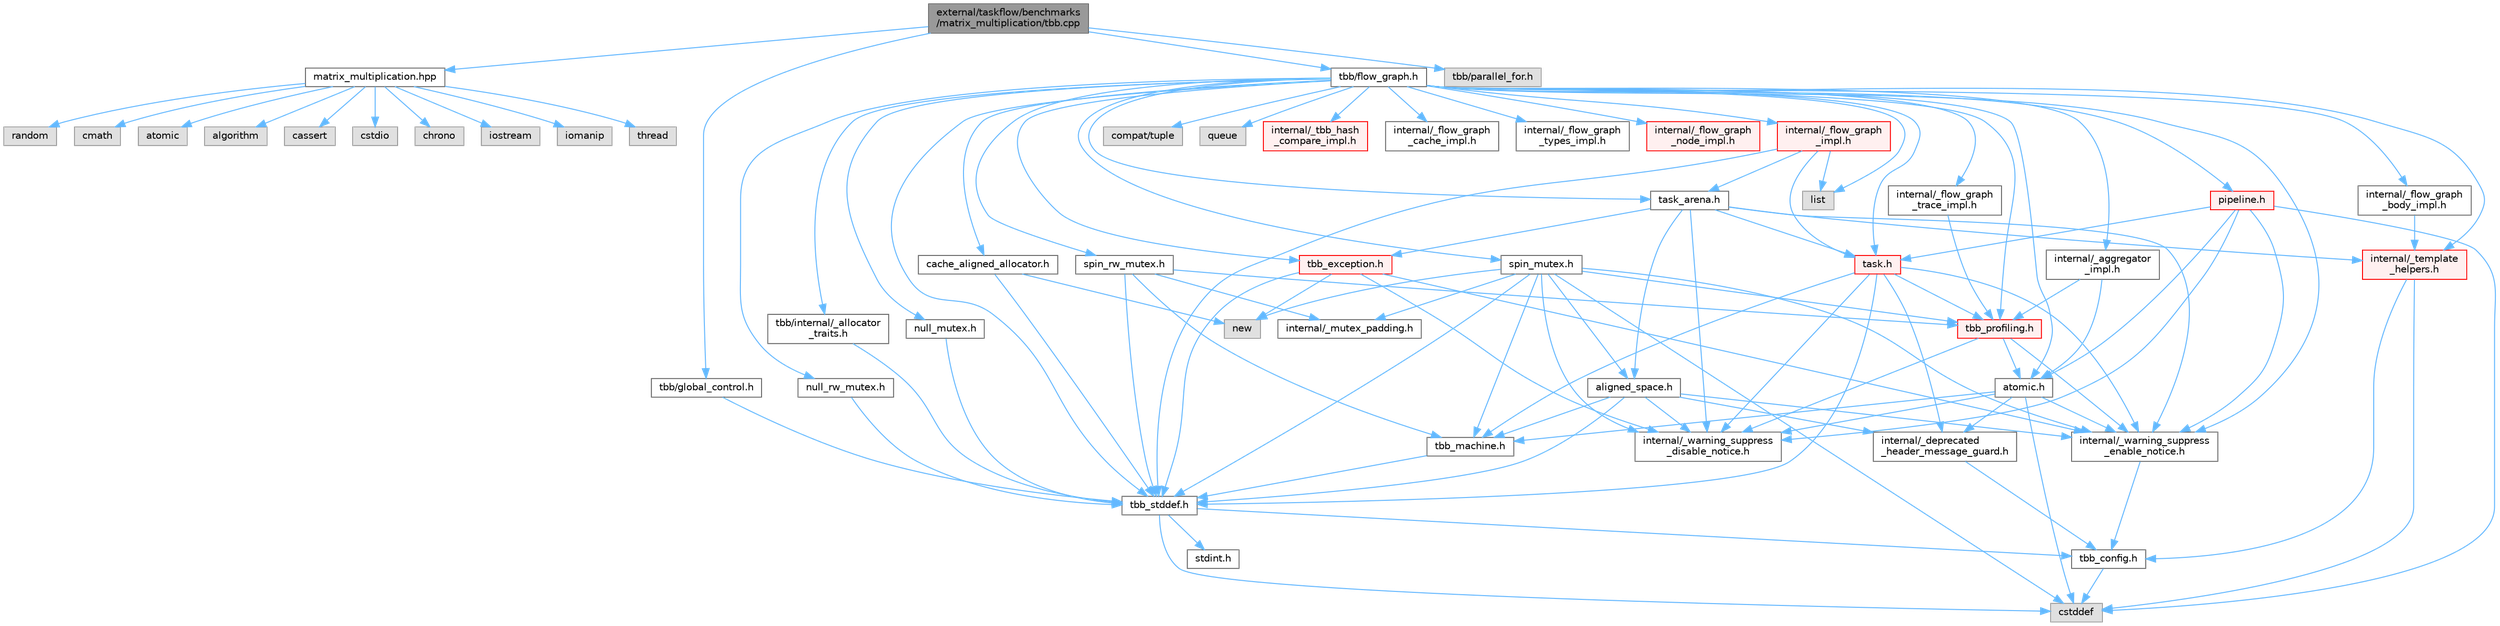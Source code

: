 digraph "external/taskflow/benchmarks/matrix_multiplication/tbb.cpp"
{
 // LATEX_PDF_SIZE
  bgcolor="transparent";
  edge [fontname=Helvetica,fontsize=10,labelfontname=Helvetica,labelfontsize=10];
  node [fontname=Helvetica,fontsize=10,shape=box,height=0.2,width=0.4];
  Node1 [id="Node000001",label="external/taskflow/benchmarks\l/matrix_multiplication/tbb.cpp",height=0.2,width=0.4,color="gray40", fillcolor="grey60", style="filled", fontcolor="black",tooltip=" "];
  Node1 -> Node2 [id="edge1_Node000001_Node000002",color="steelblue1",style="solid",tooltip=" "];
  Node2 [id="Node000002",label="matrix_multiplication.hpp",height=0.2,width=0.4,color="grey40", fillcolor="white", style="filled",URL="$matrix__multiplication_8hpp.html",tooltip=" "];
  Node2 -> Node3 [id="edge2_Node000002_Node000003",color="steelblue1",style="solid",tooltip=" "];
  Node3 [id="Node000003",label="algorithm",height=0.2,width=0.4,color="grey60", fillcolor="#E0E0E0", style="filled",tooltip=" "];
  Node2 -> Node4 [id="edge3_Node000002_Node000004",color="steelblue1",style="solid",tooltip=" "];
  Node4 [id="Node000004",label="cassert",height=0.2,width=0.4,color="grey60", fillcolor="#E0E0E0", style="filled",tooltip=" "];
  Node2 -> Node5 [id="edge4_Node000002_Node000005",color="steelblue1",style="solid",tooltip=" "];
  Node5 [id="Node000005",label="cstdio",height=0.2,width=0.4,color="grey60", fillcolor="#E0E0E0", style="filled",tooltip=" "];
  Node2 -> Node6 [id="edge5_Node000002_Node000006",color="steelblue1",style="solid",tooltip=" "];
  Node6 [id="Node000006",label="chrono",height=0.2,width=0.4,color="grey60", fillcolor="#E0E0E0", style="filled",tooltip=" "];
  Node2 -> Node7 [id="edge6_Node000002_Node000007",color="steelblue1",style="solid",tooltip=" "];
  Node7 [id="Node000007",label="iostream",height=0.2,width=0.4,color="grey60", fillcolor="#E0E0E0", style="filled",tooltip=" "];
  Node2 -> Node8 [id="edge7_Node000002_Node000008",color="steelblue1",style="solid",tooltip=" "];
  Node8 [id="Node000008",label="iomanip",height=0.2,width=0.4,color="grey60", fillcolor="#E0E0E0", style="filled",tooltip=" "];
  Node2 -> Node9 [id="edge8_Node000002_Node000009",color="steelblue1",style="solid",tooltip=" "];
  Node9 [id="Node000009",label="thread",height=0.2,width=0.4,color="grey60", fillcolor="#E0E0E0", style="filled",tooltip=" "];
  Node2 -> Node10 [id="edge9_Node000002_Node000010",color="steelblue1",style="solid",tooltip=" "];
  Node10 [id="Node000010",label="random",height=0.2,width=0.4,color="grey60", fillcolor="#E0E0E0", style="filled",tooltip=" "];
  Node2 -> Node11 [id="edge10_Node000002_Node000011",color="steelblue1",style="solid",tooltip=" "];
  Node11 [id="Node000011",label="cmath",height=0.2,width=0.4,color="grey60", fillcolor="#E0E0E0", style="filled",tooltip=" "];
  Node2 -> Node12 [id="edge11_Node000002_Node000012",color="steelblue1",style="solid",tooltip=" "];
  Node12 [id="Node000012",label="atomic",height=0.2,width=0.4,color="grey60", fillcolor="#E0E0E0", style="filled",tooltip=" "];
  Node1 -> Node13 [id="edge12_Node000001_Node000013",color="steelblue1",style="solid",tooltip=" "];
  Node13 [id="Node000013",label="tbb/global_control.h",height=0.2,width=0.4,color="grey40", fillcolor="white", style="filled",URL="$global__control_8h.html",tooltip=" "];
  Node13 -> Node14 [id="edge13_Node000013_Node000014",color="steelblue1",style="solid",tooltip=" "];
  Node14 [id="Node000014",label="tbb_stddef.h",height=0.2,width=0.4,color="grey40", fillcolor="white", style="filled",URL="$tbb__stddef_8h.html",tooltip=" "];
  Node14 -> Node15 [id="edge14_Node000014_Node000015",color="steelblue1",style="solid",tooltip=" "];
  Node15 [id="Node000015",label="tbb_config.h",height=0.2,width=0.4,color="grey40", fillcolor="white", style="filled",URL="$tbb__config_8h.html",tooltip=" "];
  Node15 -> Node16 [id="edge15_Node000015_Node000016",color="steelblue1",style="solid",tooltip=" "];
  Node16 [id="Node000016",label="cstddef",height=0.2,width=0.4,color="grey60", fillcolor="#E0E0E0", style="filled",tooltip=" "];
  Node14 -> Node16 [id="edge16_Node000014_Node000016",color="steelblue1",style="solid",tooltip=" "];
  Node14 -> Node17 [id="edge17_Node000014_Node000017",color="steelblue1",style="solid",tooltip=" "];
  Node17 [id="Node000017",label="stdint.h",height=0.2,width=0.4,color="grey40", fillcolor="white", style="filled",URL="$stdint_8h.html",tooltip=" "];
  Node1 -> Node18 [id="edge18_Node000001_Node000018",color="steelblue1",style="solid",tooltip=" "];
  Node18 [id="Node000018",label="tbb/flow_graph.h",height=0.2,width=0.4,color="grey40", fillcolor="white", style="filled",URL="$flow__graph_8h.html",tooltip="The graph related classes and functions"];
  Node18 -> Node19 [id="edge19_Node000018_Node000019",color="steelblue1",style="solid",tooltip=" "];
  Node19 [id="Node000019",label="internal/_warning_suppress\l_enable_notice.h",height=0.2,width=0.4,color="grey40", fillcolor="white", style="filled",URL="$__warning__suppress__enable__notice_8h.html",tooltip=" "];
  Node19 -> Node15 [id="edge20_Node000019_Node000015",color="steelblue1",style="solid",tooltip=" "];
  Node18 -> Node14 [id="edge21_Node000018_Node000014",color="steelblue1",style="solid",tooltip=" "];
  Node18 -> Node20 [id="edge22_Node000018_Node000020",color="steelblue1",style="solid",tooltip=" "];
  Node20 [id="Node000020",label="atomic.h",height=0.2,width=0.4,color="grey40", fillcolor="white", style="filled",URL="$external_2taskflow_23rd-party_2tbb_2include_2tbb_2atomic_8h.html",tooltip=" "];
  Node20 -> Node21 [id="edge23_Node000020_Node000021",color="steelblue1",style="solid",tooltip=" "];
  Node21 [id="Node000021",label="internal/_deprecated\l_header_message_guard.h",height=0.2,width=0.4,color="grey40", fillcolor="white", style="filled",URL="$__deprecated__header__message__guard_8h.html",tooltip=" "];
  Node21 -> Node15 [id="edge24_Node000021_Node000015",color="steelblue1",style="solid",tooltip=" "];
  Node20 -> Node19 [id="edge25_Node000020_Node000019",color="steelblue1",style="solid",tooltip=" "];
  Node20 -> Node16 [id="edge26_Node000020_Node000016",color="steelblue1",style="solid",tooltip=" "];
  Node20 -> Node22 [id="edge27_Node000020_Node000022",color="steelblue1",style="solid",tooltip=" "];
  Node22 [id="Node000022",label="tbb_machine.h",height=0.2,width=0.4,color="grey40", fillcolor="white", style="filled",URL="$tbb__machine_8h.html",tooltip=" "];
  Node22 -> Node14 [id="edge28_Node000022_Node000014",color="steelblue1",style="solid",tooltip=" "];
  Node20 -> Node23 [id="edge29_Node000020_Node000023",color="steelblue1",style="solid",tooltip=" "];
  Node23 [id="Node000023",label="internal/_warning_suppress\l_disable_notice.h",height=0.2,width=0.4,color="grey40", fillcolor="white", style="filled",URL="$__warning__suppress__disable__notice_8h.html",tooltip=" "];
  Node18 -> Node24 [id="edge30_Node000018_Node000024",color="steelblue1",style="solid",tooltip=" "];
  Node24 [id="Node000024",label="spin_mutex.h",height=0.2,width=0.4,color="grey40", fillcolor="white", style="filled",URL="$external_2taskflow_23rd-party_2tbb_2include_2tbb_2spin__mutex_8h.html",tooltip=" "];
  Node24 -> Node19 [id="edge31_Node000024_Node000019",color="steelblue1",style="solid",tooltip=" "];
  Node24 -> Node16 [id="edge32_Node000024_Node000016",color="steelblue1",style="solid",tooltip=" "];
  Node24 -> Node25 [id="edge33_Node000024_Node000025",color="steelblue1",style="solid",tooltip=" "];
  Node25 [id="Node000025",label="new",height=0.2,width=0.4,color="grey60", fillcolor="#E0E0E0", style="filled",tooltip=" "];
  Node24 -> Node26 [id="edge34_Node000024_Node000026",color="steelblue1",style="solid",tooltip=" "];
  Node26 [id="Node000026",label="aligned_space.h",height=0.2,width=0.4,color="grey40", fillcolor="white", style="filled",URL="$aligned__space_8h.html",tooltip=" "];
  Node26 -> Node21 [id="edge35_Node000026_Node000021",color="steelblue1",style="solid",tooltip=" "];
  Node26 -> Node19 [id="edge36_Node000026_Node000019",color="steelblue1",style="solid",tooltip=" "];
  Node26 -> Node14 [id="edge37_Node000026_Node000014",color="steelblue1",style="solid",tooltip=" "];
  Node26 -> Node22 [id="edge38_Node000026_Node000022",color="steelblue1",style="solid",tooltip=" "];
  Node26 -> Node23 [id="edge39_Node000026_Node000023",color="steelblue1",style="solid",tooltip=" "];
  Node24 -> Node14 [id="edge40_Node000024_Node000014",color="steelblue1",style="solid",tooltip=" "];
  Node24 -> Node22 [id="edge41_Node000024_Node000022",color="steelblue1",style="solid",tooltip=" "];
  Node24 -> Node27 [id="edge42_Node000024_Node000027",color="steelblue1",style="solid",tooltip=" "];
  Node27 [id="Node000027",label="tbb_profiling.h",height=0.2,width=0.4,color="red", fillcolor="#FFF0F0", style="filled",URL="$tbb__profiling_8h.html",tooltip=" "];
  Node27 -> Node19 [id="edge43_Node000027_Node000019",color="steelblue1",style="solid",tooltip=" "];
  Node27 -> Node20 [id="edge44_Node000027_Node000020",color="steelblue1",style="solid",tooltip=" "];
  Node27 -> Node23 [id="edge45_Node000027_Node000023",color="steelblue1",style="solid",tooltip=" "];
  Node24 -> Node29 [id="edge46_Node000024_Node000029",color="steelblue1",style="solid",tooltip=" "];
  Node29 [id="Node000029",label="internal/_mutex_padding.h",height=0.2,width=0.4,color="grey40", fillcolor="white", style="filled",URL="$__mutex__padding_8h.html",tooltip=" "];
  Node24 -> Node23 [id="edge47_Node000024_Node000023",color="steelblue1",style="solid",tooltip=" "];
  Node18 -> Node30 [id="edge48_Node000018_Node000030",color="steelblue1",style="solid",tooltip=" "];
  Node30 [id="Node000030",label="null_mutex.h",height=0.2,width=0.4,color="grey40", fillcolor="white", style="filled",URL="$external_2taskflow_23rd-party_2tbb_2include_2tbb_2null__mutex_8h.html",tooltip=" "];
  Node30 -> Node14 [id="edge49_Node000030_Node000014",color="steelblue1",style="solid",tooltip=" "];
  Node18 -> Node31 [id="edge50_Node000018_Node000031",color="steelblue1",style="solid",tooltip=" "];
  Node31 [id="Node000031",label="spin_rw_mutex.h",height=0.2,width=0.4,color="grey40", fillcolor="white", style="filled",URL="$spin__rw__mutex_8h.html",tooltip=" "];
  Node31 -> Node14 [id="edge51_Node000031_Node000014",color="steelblue1",style="solid",tooltip=" "];
  Node31 -> Node22 [id="edge52_Node000031_Node000022",color="steelblue1",style="solid",tooltip=" "];
  Node31 -> Node27 [id="edge53_Node000031_Node000027",color="steelblue1",style="solid",tooltip=" "];
  Node31 -> Node29 [id="edge54_Node000031_Node000029",color="steelblue1",style="solid",tooltip=" "];
  Node18 -> Node32 [id="edge55_Node000018_Node000032",color="steelblue1",style="solid",tooltip=" "];
  Node32 [id="Node000032",label="null_rw_mutex.h",height=0.2,width=0.4,color="grey40", fillcolor="white", style="filled",URL="$null__rw__mutex_8h.html",tooltip=" "];
  Node32 -> Node14 [id="edge56_Node000032_Node000014",color="steelblue1",style="solid",tooltip=" "];
  Node18 -> Node33 [id="edge57_Node000018_Node000033",color="steelblue1",style="solid",tooltip=" "];
  Node33 [id="Node000033",label="task.h",height=0.2,width=0.4,color="red", fillcolor="#FFF0F0", style="filled",URL="$task_8h.html",tooltip=" "];
  Node33 -> Node21 [id="edge58_Node000033_Node000021",color="steelblue1",style="solid",tooltip=" "];
  Node33 -> Node19 [id="edge59_Node000033_Node000019",color="steelblue1",style="solid",tooltip=" "];
  Node33 -> Node14 [id="edge60_Node000033_Node000014",color="steelblue1",style="solid",tooltip=" "];
  Node33 -> Node22 [id="edge61_Node000033_Node000022",color="steelblue1",style="solid",tooltip=" "];
  Node33 -> Node27 [id="edge62_Node000033_Node000027",color="steelblue1",style="solid",tooltip=" "];
  Node33 -> Node23 [id="edge63_Node000033_Node000023",color="steelblue1",style="solid",tooltip=" "];
  Node18 -> Node35 [id="edge64_Node000018_Node000035",color="steelblue1",style="solid",tooltip=" "];
  Node35 [id="Node000035",label="cache_aligned_allocator.h",height=0.2,width=0.4,color="grey40", fillcolor="white", style="filled",URL="$cache__aligned__allocator_8h.html",tooltip=" "];
  Node35 -> Node25 [id="edge65_Node000035_Node000025",color="steelblue1",style="solid",tooltip=" "];
  Node35 -> Node14 [id="edge66_Node000035_Node000014",color="steelblue1",style="solid",tooltip=" "];
  Node18 -> Node36 [id="edge67_Node000018_Node000036",color="steelblue1",style="solid",tooltip=" "];
  Node36 [id="Node000036",label="tbb_exception.h",height=0.2,width=0.4,color="red", fillcolor="#FFF0F0", style="filled",URL="$tbb__exception_8h.html",tooltip=" "];
  Node36 -> Node19 [id="edge68_Node000036_Node000019",color="steelblue1",style="solid",tooltip=" "];
  Node36 -> Node14 [id="edge69_Node000036_Node000014",color="steelblue1",style="solid",tooltip=" "];
  Node36 -> Node25 [id="edge70_Node000036_Node000025",color="steelblue1",style="solid",tooltip=" "];
  Node36 -> Node23 [id="edge71_Node000036_Node000023",color="steelblue1",style="solid",tooltip=" "];
  Node18 -> Node42 [id="edge72_Node000018_Node000042",color="steelblue1",style="solid",tooltip=" "];
  Node42 [id="Node000042",label="pipeline.h",height=0.2,width=0.4,color="red", fillcolor="#FFF0F0", style="filled",URL="$pipeline_8h.html",tooltip=" "];
  Node42 -> Node19 [id="edge73_Node000042_Node000019",color="steelblue1",style="solid",tooltip=" "];
  Node42 -> Node20 [id="edge74_Node000042_Node000020",color="steelblue1",style="solid",tooltip=" "];
  Node42 -> Node33 [id="edge75_Node000042_Node000033",color="steelblue1",style="solid",tooltip=" "];
  Node42 -> Node16 [id="edge76_Node000042_Node000016",color="steelblue1",style="solid",tooltip=" "];
  Node42 -> Node23 [id="edge77_Node000042_Node000023",color="steelblue1",style="solid",tooltip=" "];
  Node18 -> Node43 [id="edge78_Node000018_Node000043",color="steelblue1",style="solid",tooltip=" "];
  Node43 [id="Node000043",label="internal/_template\l_helpers.h",height=0.2,width=0.4,color="red", fillcolor="#FFF0F0", style="filled",URL="$__template__helpers_8h.html",tooltip=" "];
  Node43 -> Node16 [id="edge79_Node000043_Node000016",color="steelblue1",style="solid",tooltip=" "];
  Node43 -> Node15 [id="edge80_Node000043_Node000015",color="steelblue1",style="solid",tooltip=" "];
  Node18 -> Node45 [id="edge81_Node000018_Node000045",color="steelblue1",style="solid",tooltip=" "];
  Node45 [id="Node000045",label="internal/_aggregator\l_impl.h",height=0.2,width=0.4,color="grey40", fillcolor="white", style="filled",URL="$__aggregator__impl_8h.html",tooltip=" "];
  Node45 -> Node20 [id="edge82_Node000045_Node000020",color="steelblue1",style="solid",tooltip=" "];
  Node45 -> Node27 [id="edge83_Node000045_Node000027",color="steelblue1",style="solid",tooltip=" "];
  Node18 -> Node46 [id="edge84_Node000018_Node000046",color="steelblue1",style="solid",tooltip=" "];
  Node46 [id="Node000046",label="tbb/internal/_allocator\l_traits.h",height=0.2,width=0.4,color="grey40", fillcolor="white", style="filled",URL="$__allocator__traits_8h.html",tooltip=" "];
  Node46 -> Node14 [id="edge85_Node000046_Node000014",color="steelblue1",style="solid",tooltip=" "];
  Node18 -> Node27 [id="edge86_Node000018_Node000027",color="steelblue1",style="solid",tooltip=" "];
  Node18 -> Node47 [id="edge87_Node000018_Node000047",color="steelblue1",style="solid",tooltip=" "];
  Node47 [id="Node000047",label="task_arena.h",height=0.2,width=0.4,color="grey40", fillcolor="white", style="filled",URL="$task__arena_8h.html",tooltip=" "];
  Node47 -> Node19 [id="edge88_Node000047_Node000019",color="steelblue1",style="solid",tooltip=" "];
  Node47 -> Node33 [id="edge89_Node000047_Node000033",color="steelblue1",style="solid",tooltip=" "];
  Node47 -> Node36 [id="edge90_Node000047_Node000036",color="steelblue1",style="solid",tooltip=" "];
  Node47 -> Node43 [id="edge91_Node000047_Node000043",color="steelblue1",style="solid",tooltip=" "];
  Node47 -> Node26 [id="edge92_Node000047_Node000026",color="steelblue1",style="solid",tooltip=" "];
  Node47 -> Node23 [id="edge93_Node000047_Node000023",color="steelblue1",style="solid",tooltip=" "];
  Node18 -> Node48 [id="edge94_Node000018_Node000048",color="steelblue1",style="solid",tooltip=" "];
  Node48 [id="Node000048",label="compat/tuple",height=0.2,width=0.4,color="grey60", fillcolor="#E0E0E0", style="filled",tooltip=" "];
  Node18 -> Node49 [id="edge95_Node000018_Node000049",color="steelblue1",style="solid",tooltip=" "];
  Node49 [id="Node000049",label="list",height=0.2,width=0.4,color="grey60", fillcolor="#E0E0E0", style="filled",tooltip=" "];
  Node18 -> Node50 [id="edge96_Node000018_Node000050",color="steelblue1",style="solid",tooltip=" "];
  Node50 [id="Node000050",label="queue",height=0.2,width=0.4,color="grey60", fillcolor="#E0E0E0", style="filled",tooltip=" "];
  Node18 -> Node51 [id="edge97_Node000018_Node000051",color="steelblue1",style="solid",tooltip=" "];
  Node51 [id="Node000051",label="internal/_flow_graph\l_impl.h",height=0.2,width=0.4,color="red", fillcolor="#FFF0F0", style="filled",URL="$__flow__graph__impl_8h.html",tooltip=" "];
  Node51 -> Node14 [id="edge98_Node000051_Node000014",color="steelblue1",style="solid",tooltip=" "];
  Node51 -> Node33 [id="edge99_Node000051_Node000033",color="steelblue1",style="solid",tooltip=" "];
  Node51 -> Node47 [id="edge100_Node000051_Node000047",color="steelblue1",style="solid",tooltip=" "];
  Node51 -> Node49 [id="edge101_Node000051_Node000049",color="steelblue1",style="solid",tooltip=" "];
  Node18 -> Node53 [id="edge102_Node000018_Node000053",color="steelblue1",style="solid",tooltip=" "];
  Node53 [id="Node000053",label="internal/_flow_graph\l_trace_impl.h",height=0.2,width=0.4,color="grey40", fillcolor="white", style="filled",URL="$__flow__graph__trace__impl_8h.html",tooltip=" "];
  Node53 -> Node27 [id="edge103_Node000053_Node000027",color="steelblue1",style="solid",tooltip=" "];
  Node18 -> Node54 [id="edge104_Node000018_Node000054",color="steelblue1",style="solid",tooltip=" "];
  Node54 [id="Node000054",label="internal/_tbb_hash\l_compare_impl.h",height=0.2,width=0.4,color="red", fillcolor="#FFF0F0", style="filled",URL="$__tbb__hash__compare__impl_8h.html",tooltip=" "];
  Node18 -> Node55 [id="edge105_Node000018_Node000055",color="steelblue1",style="solid",tooltip=" "];
  Node55 [id="Node000055",label="internal/_flow_graph\l_body_impl.h",height=0.2,width=0.4,color="grey40", fillcolor="white", style="filled",URL="$__flow__graph__body__impl_8h.html",tooltip=" "];
  Node55 -> Node43 [id="edge106_Node000055_Node000043",color="steelblue1",style="solid",tooltip=" "];
  Node18 -> Node56 [id="edge107_Node000018_Node000056",color="steelblue1",style="solid",tooltip=" "];
  Node56 [id="Node000056",label="internal/_flow_graph\l_cache_impl.h",height=0.2,width=0.4,color="grey40", fillcolor="white", style="filled",URL="$__flow__graph__cache__impl_8h.html",tooltip=" "];
  Node18 -> Node57 [id="edge108_Node000018_Node000057",color="steelblue1",style="solid",tooltip=" "];
  Node57 [id="Node000057",label="internal/_flow_graph\l_types_impl.h",height=0.2,width=0.4,color="grey40", fillcolor="white", style="filled",URL="$__flow__graph__types__impl_8h.html",tooltip=" "];
  Node18 -> Node58 [id="edge109_Node000018_Node000058",color="steelblue1",style="solid",tooltip=" "];
  Node58 [id="Node000058",label="internal/_flow_graph\l_node_impl.h",height=0.2,width=0.4,color="red", fillcolor="#FFF0F0", style="filled",URL="$__flow__graph__node__impl_8h.html",tooltip=" "];
  Node1 -> Node60 [id="edge110_Node000001_Node000060",color="steelblue1",style="solid",tooltip=" "];
  Node60 [id="Node000060",label="tbb/parallel_for.h",height=0.2,width=0.4,color="grey60", fillcolor="#E0E0E0", style="filled",tooltip=" "];
}
